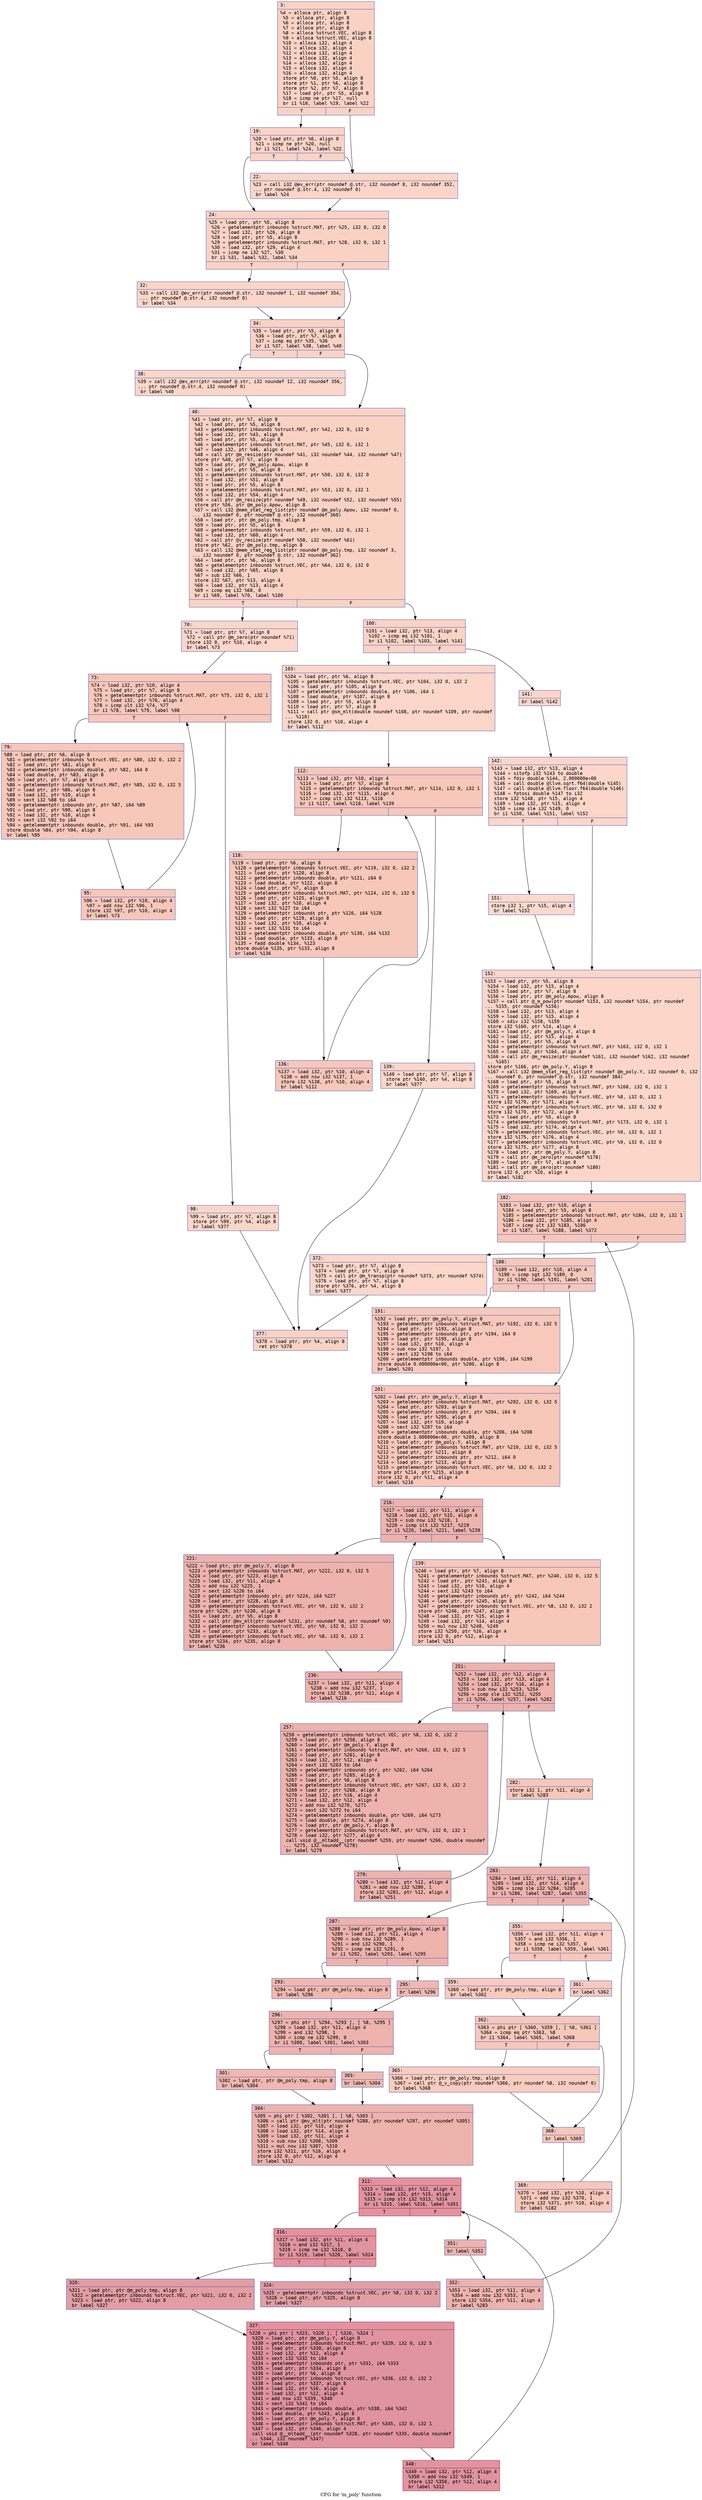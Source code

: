 digraph "CFG for 'm_poly' function" {
	label="CFG for 'm_poly' function";

	Node0x60000008cd70 [shape=record,color="#3d50c3ff", style=filled, fillcolor="#f4987a70" fontname="Courier",label="{3:\l|  %4 = alloca ptr, align 8\l  %5 = alloca ptr, align 8\l  %6 = alloca ptr, align 8\l  %7 = alloca ptr, align 8\l  %8 = alloca %struct.VEC, align 8\l  %9 = alloca %struct.VEC, align 8\l  %10 = alloca i32, align 4\l  %11 = alloca i32, align 4\l  %12 = alloca i32, align 4\l  %13 = alloca i32, align 4\l  %14 = alloca i32, align 4\l  %15 = alloca i32, align 4\l  %16 = alloca i32, align 4\l  store ptr %0, ptr %5, align 8\l  store ptr %1, ptr %6, align 8\l  store ptr %2, ptr %7, align 8\l  %17 = load ptr, ptr %5, align 8\l  %18 = icmp ne ptr %17, null\l  br i1 %18, label %19, label %22\l|{<s0>T|<s1>F}}"];
	Node0x60000008cd70:s0 -> Node0x60000008cdc0[tooltip="3 -> 19\nProbability 62.50%" ];
	Node0x60000008cd70:s1 -> Node0x60000008ce10[tooltip="3 -> 22\nProbability 37.50%" ];
	Node0x60000008cdc0 [shape=record,color="#3d50c3ff", style=filled, fillcolor="#f59c7d70" fontname="Courier",label="{19:\l|  %20 = load ptr, ptr %6, align 8\l  %21 = icmp ne ptr %20, null\l  br i1 %21, label %24, label %22\l|{<s0>T|<s1>F}}"];
	Node0x60000008cdc0:s0 -> Node0x60000008ce60[tooltip="19 -> 24\nProbability 62.50%" ];
	Node0x60000008cdc0:s1 -> Node0x60000008ce10[tooltip="19 -> 22\nProbability 37.50%" ];
	Node0x60000008ce10 [shape=record,color="#3d50c3ff", style=filled, fillcolor="#f5a08170" fontname="Courier",label="{22:\l|  %23 = call i32 @ev_err(ptr noundef @.str, i32 noundef 8, i32 noundef 352,\l... ptr noundef @.str.4, i32 noundef 0)\l  br label %24\l}"];
	Node0x60000008ce10 -> Node0x60000008ce60[tooltip="22 -> 24\nProbability 100.00%" ];
	Node0x60000008ce60 [shape=record,color="#3d50c3ff", style=filled, fillcolor="#f4987a70" fontname="Courier",label="{24:\l|  %25 = load ptr, ptr %5, align 8\l  %26 = getelementptr inbounds %struct.MAT, ptr %25, i32 0, i32 0\l  %27 = load i32, ptr %26, align 8\l  %28 = load ptr, ptr %5, align 8\l  %29 = getelementptr inbounds %struct.MAT, ptr %28, i32 0, i32 1\l  %30 = load i32, ptr %29, align 4\l  %31 = icmp ne i32 %27, %30\l  br i1 %31, label %32, label %34\l|{<s0>T|<s1>F}}"];
	Node0x60000008ce60:s0 -> Node0x60000008ceb0[tooltip="24 -> 32\nProbability 50.00%" ];
	Node0x60000008ce60:s1 -> Node0x60000008cf00[tooltip="24 -> 34\nProbability 50.00%" ];
	Node0x60000008ceb0 [shape=record,color="#3d50c3ff", style=filled, fillcolor="#f5a08170" fontname="Courier",label="{32:\l|  %33 = call i32 @ev_err(ptr noundef @.str, i32 noundef 1, i32 noundef 354,\l... ptr noundef @.str.4, i32 noundef 0)\l  br label %34\l}"];
	Node0x60000008ceb0 -> Node0x60000008cf00[tooltip="32 -> 34\nProbability 100.00%" ];
	Node0x60000008cf00 [shape=record,color="#3d50c3ff", style=filled, fillcolor="#f4987a70" fontname="Courier",label="{34:\l|  %35 = load ptr, ptr %5, align 8\l  %36 = load ptr, ptr %7, align 8\l  %37 = icmp eq ptr %35, %36\l  br i1 %37, label %38, label %40\l|{<s0>T|<s1>F}}"];
	Node0x60000008cf00:s0 -> Node0x60000008cf50[tooltip="34 -> 38\nProbability 37.50%" ];
	Node0x60000008cf00:s1 -> Node0x60000008cfa0[tooltip="34 -> 40\nProbability 62.50%" ];
	Node0x60000008cf50 [shape=record,color="#3d50c3ff", style=filled, fillcolor="#f6a38570" fontname="Courier",label="{38:\l|  %39 = call i32 @ev_err(ptr noundef @.str, i32 noundef 12, i32 noundef 356,\l... ptr noundef @.str.4, i32 noundef 0)\l  br label %40\l}"];
	Node0x60000008cf50 -> Node0x60000008cfa0[tooltip="38 -> 40\nProbability 100.00%" ];
	Node0x60000008cfa0 [shape=record,color="#3d50c3ff", style=filled, fillcolor="#f4987a70" fontname="Courier",label="{40:\l|  %41 = load ptr, ptr %7, align 8\l  %42 = load ptr, ptr %5, align 8\l  %43 = getelementptr inbounds %struct.MAT, ptr %42, i32 0, i32 0\l  %44 = load i32, ptr %43, align 8\l  %45 = load ptr, ptr %5, align 8\l  %46 = getelementptr inbounds %struct.MAT, ptr %45, i32 0, i32 1\l  %47 = load i32, ptr %46, align 4\l  %48 = call ptr @m_resize(ptr noundef %41, i32 noundef %44, i32 noundef %47)\l  store ptr %48, ptr %7, align 8\l  %49 = load ptr, ptr @m_poly.Apow, align 8\l  %50 = load ptr, ptr %5, align 8\l  %51 = getelementptr inbounds %struct.MAT, ptr %50, i32 0, i32 0\l  %52 = load i32, ptr %51, align 8\l  %53 = load ptr, ptr %5, align 8\l  %54 = getelementptr inbounds %struct.MAT, ptr %53, i32 0, i32 1\l  %55 = load i32, ptr %54, align 4\l  %56 = call ptr @m_resize(ptr noundef %49, i32 noundef %52, i32 noundef %55)\l  store ptr %56, ptr @m_poly.Apow, align 8\l  %57 = call i32 @mem_stat_reg_list(ptr noundef @m_poly.Apow, i32 noundef 0,\l... i32 noundef 0, ptr noundef @.str, i32 noundef 360)\l  %58 = load ptr, ptr @m_poly.tmp, align 8\l  %59 = load ptr, ptr %5, align 8\l  %60 = getelementptr inbounds %struct.MAT, ptr %59, i32 0, i32 1\l  %61 = load i32, ptr %60, align 4\l  %62 = call ptr @v_resize(ptr noundef %58, i32 noundef %61)\l  store ptr %62, ptr @m_poly.tmp, align 8\l  %63 = call i32 @mem_stat_reg_list(ptr noundef @m_poly.tmp, i32 noundef 3,\l... i32 noundef 0, ptr noundef @.str, i32 noundef 362)\l  %64 = load ptr, ptr %6, align 8\l  %65 = getelementptr inbounds %struct.VEC, ptr %64, i32 0, i32 0\l  %66 = load i32, ptr %65, align 8\l  %67 = sub i32 %66, 1\l  store i32 %67, ptr %13, align 4\l  %68 = load i32, ptr %13, align 4\l  %69 = icmp eq i32 %68, 0\l  br i1 %69, label %70, label %100\l|{<s0>T|<s1>F}}"];
	Node0x60000008cfa0:s0 -> Node0x60000008cff0[tooltip="40 -> 70\nProbability 37.50%" ];
	Node0x60000008cfa0:s1 -> Node0x60000008d180[tooltip="40 -> 100\nProbability 62.50%" ];
	Node0x60000008cff0 [shape=record,color="#3d50c3ff", style=filled, fillcolor="#f6a38570" fontname="Courier",label="{70:\l|  %71 = load ptr, ptr %7, align 8\l  %72 = call ptr @m_zero(ptr noundef %71)\l  store i32 0, ptr %10, align 4\l  br label %73\l}"];
	Node0x60000008cff0 -> Node0x60000008d040[tooltip="70 -> 73\nProbability 100.00%" ];
	Node0x60000008d040 [shape=record,color="#3d50c3ff", style=filled, fillcolor="#ec7f6370" fontname="Courier",label="{73:\l|  %74 = load i32, ptr %10, align 4\l  %75 = load ptr, ptr %7, align 8\l  %76 = getelementptr inbounds %struct.MAT, ptr %75, i32 0, i32 1\l  %77 = load i32, ptr %76, align 4\l  %78 = icmp ult i32 %74, %77\l  br i1 %78, label %79, label %98\l|{<s0>T|<s1>F}}"];
	Node0x60000008d040:s0 -> Node0x60000008d090[tooltip="73 -> 79\nProbability 96.88%" ];
	Node0x60000008d040:s1 -> Node0x60000008d130[tooltip="73 -> 98\nProbability 3.12%" ];
	Node0x60000008d090 [shape=record,color="#3d50c3ff", style=filled, fillcolor="#ec7f6370" fontname="Courier",label="{79:\l|  %80 = load ptr, ptr %6, align 8\l  %81 = getelementptr inbounds %struct.VEC, ptr %80, i32 0, i32 2\l  %82 = load ptr, ptr %81, align 8\l  %83 = getelementptr inbounds double, ptr %82, i64 0\l  %84 = load double, ptr %83, align 8\l  %85 = load ptr, ptr %7, align 8\l  %86 = getelementptr inbounds %struct.MAT, ptr %85, i32 0, i32 5\l  %87 = load ptr, ptr %86, align 8\l  %88 = load i32, ptr %10, align 4\l  %89 = sext i32 %88 to i64\l  %90 = getelementptr inbounds ptr, ptr %87, i64 %89\l  %91 = load ptr, ptr %90, align 8\l  %92 = load i32, ptr %10, align 4\l  %93 = sext i32 %92 to i64\l  %94 = getelementptr inbounds double, ptr %91, i64 %93\l  store double %84, ptr %94, align 8\l  br label %95\l}"];
	Node0x60000008d090 -> Node0x60000008d0e0[tooltip="79 -> 95\nProbability 100.00%" ];
	Node0x60000008d0e0 [shape=record,color="#3d50c3ff", style=filled, fillcolor="#ec7f6370" fontname="Courier",label="{95:\l|  %96 = load i32, ptr %10, align 4\l  %97 = add nsw i32 %96, 1\l  store i32 %97, ptr %10, align 4\l  br label %73\l}"];
	Node0x60000008d0e0 -> Node0x60000008d040[tooltip="95 -> 73\nProbability 100.00%" ];
	Node0x60000008d130 [shape=record,color="#3d50c3ff", style=filled, fillcolor="#f6a38570" fontname="Courier",label="{98:\l|  %99 = load ptr, ptr %7, align 8\l  store ptr %99, ptr %4, align 8\l  br label %377\l}"];
	Node0x60000008d130 -> Node0x60000008dfe0[tooltip="98 -> 377\nProbability 100.00%" ];
	Node0x60000008d180 [shape=record,color="#3d50c3ff", style=filled, fillcolor="#f59c7d70" fontname="Courier",label="{100:\l|  %101 = load i32, ptr %13, align 4\l  %102 = icmp eq i32 %101, 1\l  br i1 %102, label %103, label %141\l|{<s0>T|<s1>F}}"];
	Node0x60000008d180:s0 -> Node0x60000008d1d0[tooltip="100 -> 103\nProbability 50.00%" ];
	Node0x60000008d180:s1 -> Node0x60000008d360[tooltip="100 -> 141\nProbability 50.00%" ];
	Node0x60000008d1d0 [shape=record,color="#3d50c3ff", style=filled, fillcolor="#f6a38570" fontname="Courier",label="{103:\l|  %104 = load ptr, ptr %6, align 8\l  %105 = getelementptr inbounds %struct.VEC, ptr %104, i32 0, i32 2\l  %106 = load ptr, ptr %105, align 8\l  %107 = getelementptr inbounds double, ptr %106, i64 1\l  %108 = load double, ptr %107, align 8\l  %109 = load ptr, ptr %5, align 8\l  %110 = load ptr, ptr %7, align 8\l  %111 = call ptr @sm_mlt(double noundef %108, ptr noundef %109, ptr noundef\l... %110)\l  store i32 0, ptr %10, align 4\l  br label %112\l}"];
	Node0x60000008d1d0 -> Node0x60000008d220[tooltip="103 -> 112\nProbability 100.00%" ];
	Node0x60000008d220 [shape=record,color="#3d50c3ff", style=filled, fillcolor="#ec7f6370" fontname="Courier",label="{112:\l|  %113 = load i32, ptr %10, align 4\l  %114 = load ptr, ptr %7, align 8\l  %115 = getelementptr inbounds %struct.MAT, ptr %114, i32 0, i32 1\l  %116 = load i32, ptr %115, align 4\l  %117 = icmp ult i32 %113, %116\l  br i1 %117, label %118, label %139\l|{<s0>T|<s1>F}}"];
	Node0x60000008d220:s0 -> Node0x60000008d270[tooltip="112 -> 118\nProbability 96.88%" ];
	Node0x60000008d220:s1 -> Node0x60000008d310[tooltip="112 -> 139\nProbability 3.12%" ];
	Node0x60000008d270 [shape=record,color="#3d50c3ff", style=filled, fillcolor="#ec7f6370" fontname="Courier",label="{118:\l|  %119 = load ptr, ptr %6, align 8\l  %120 = getelementptr inbounds %struct.VEC, ptr %119, i32 0, i32 2\l  %121 = load ptr, ptr %120, align 8\l  %122 = getelementptr inbounds double, ptr %121, i64 0\l  %123 = load double, ptr %122, align 8\l  %124 = load ptr, ptr %7, align 8\l  %125 = getelementptr inbounds %struct.MAT, ptr %124, i32 0, i32 5\l  %126 = load ptr, ptr %125, align 8\l  %127 = load i32, ptr %10, align 4\l  %128 = sext i32 %127 to i64\l  %129 = getelementptr inbounds ptr, ptr %126, i64 %128\l  %130 = load ptr, ptr %129, align 8\l  %131 = load i32, ptr %10, align 4\l  %132 = sext i32 %131 to i64\l  %133 = getelementptr inbounds double, ptr %130, i64 %132\l  %134 = load double, ptr %133, align 8\l  %135 = fadd double %134, %123\l  store double %135, ptr %133, align 8\l  br label %136\l}"];
	Node0x60000008d270 -> Node0x60000008d2c0[tooltip="118 -> 136\nProbability 100.00%" ];
	Node0x60000008d2c0 [shape=record,color="#3d50c3ff", style=filled, fillcolor="#ec7f6370" fontname="Courier",label="{136:\l|  %137 = load i32, ptr %10, align 4\l  %138 = add nsw i32 %137, 1\l  store i32 %138, ptr %10, align 4\l  br label %112\l}"];
	Node0x60000008d2c0 -> Node0x60000008d220[tooltip="136 -> 112\nProbability 100.00%" ];
	Node0x60000008d310 [shape=record,color="#3d50c3ff", style=filled, fillcolor="#f6a38570" fontname="Courier",label="{139:\l|  %140 = load ptr, ptr %7, align 8\l  store ptr %140, ptr %4, align 8\l  br label %377\l}"];
	Node0x60000008d310 -> Node0x60000008dfe0[tooltip="139 -> 377\nProbability 100.00%" ];
	Node0x60000008d360 [shape=record,color="#3d50c3ff", style=filled, fillcolor="#f6a38570" fontname="Courier",label="{141:\l|  br label %142\l}"];
	Node0x60000008d360 -> Node0x60000008d3b0[tooltip="141 -> 142\nProbability 100.00%" ];
	Node0x60000008d3b0 [shape=record,color="#3d50c3ff", style=filled, fillcolor="#f6a38570" fontname="Courier",label="{142:\l|  %143 = load i32, ptr %13, align 4\l  %144 = sitofp i32 %143 to double\l  %145 = fdiv double %144, 2.000000e+00\l  %146 = call double @llvm.sqrt.f64(double %145)\l  %147 = call double @llvm.floor.f64(double %146)\l  %148 = fptosi double %147 to i32\l  store i32 %148, ptr %15, align 4\l  %149 = load i32, ptr %15, align 4\l  %150 = icmp sle i32 %149, 0\l  br i1 %150, label %151, label %152\l|{<s0>T|<s1>F}}"];
	Node0x60000008d3b0:s0 -> Node0x60000008d400[tooltip="142 -> 151\nProbability 50.00%" ];
	Node0x60000008d3b0:s1 -> Node0x60000008d450[tooltip="142 -> 152\nProbability 50.00%" ];
	Node0x60000008d400 [shape=record,color="#3d50c3ff", style=filled, fillcolor="#f7ac8e70" fontname="Courier",label="{151:\l|  store i32 1, ptr %15, align 4\l  br label %152\l}"];
	Node0x60000008d400 -> Node0x60000008d450[tooltip="151 -> 152\nProbability 100.00%" ];
	Node0x60000008d450 [shape=record,color="#3d50c3ff", style=filled, fillcolor="#f6a38570" fontname="Courier",label="{152:\l|  %153 = load ptr, ptr %5, align 8\l  %154 = load i32, ptr %15, align 4\l  %155 = load ptr, ptr %7, align 8\l  %156 = load ptr, ptr @m_poly.Apow, align 8\l  %157 = call ptr @_m_pow(ptr noundef %153, i32 noundef %154, ptr noundef\l... %155, ptr noundef %156)\l  %158 = load i32, ptr %13, align 4\l  %159 = load i32, ptr %15, align 4\l  %160 = sdiv i32 %158, %159\l  store i32 %160, ptr %14, align 4\l  %161 = load ptr, ptr @m_poly.Y, align 8\l  %162 = load i32, ptr %15, align 4\l  %163 = load ptr, ptr %5, align 8\l  %164 = getelementptr inbounds %struct.MAT, ptr %163, i32 0, i32 1\l  %165 = load i32, ptr %164, align 4\l  %166 = call ptr @m_resize(ptr noundef %161, i32 noundef %162, i32 noundef\l... %165)\l  store ptr %166, ptr @m_poly.Y, align 8\l  %167 = call i32 @mem_stat_reg_list(ptr noundef @m_poly.Y, i32 noundef 0, i32\l... noundef 0, ptr noundef @.str, i32 noundef 384)\l  %168 = load ptr, ptr %5, align 8\l  %169 = getelementptr inbounds %struct.MAT, ptr %168, i32 0, i32 1\l  %170 = load i32, ptr %169, align 4\l  %171 = getelementptr inbounds %struct.VEC, ptr %8, i32 0, i32 1\l  store i32 %170, ptr %171, align 4\l  %172 = getelementptr inbounds %struct.VEC, ptr %8, i32 0, i32 0\l  store i32 %170, ptr %172, align 8\l  %173 = load ptr, ptr %5, align 8\l  %174 = getelementptr inbounds %struct.MAT, ptr %173, i32 0, i32 1\l  %175 = load i32, ptr %174, align 4\l  %176 = getelementptr inbounds %struct.VEC, ptr %9, i32 0, i32 1\l  store i32 %175, ptr %176, align 4\l  %177 = getelementptr inbounds %struct.VEC, ptr %9, i32 0, i32 0\l  store i32 %175, ptr %177, align 8\l  %178 = load ptr, ptr @m_poly.Y, align 8\l  %179 = call ptr @m_zero(ptr noundef %178)\l  %180 = load ptr, ptr %7, align 8\l  %181 = call ptr @m_zero(ptr noundef %180)\l  store i32 0, ptr %10, align 4\l  br label %182\l}"];
	Node0x60000008d450 -> Node0x60000008d4a0[tooltip="152 -> 182\nProbability 100.00%" ];
	Node0x60000008d4a0 [shape=record,color="#3d50c3ff", style=filled, fillcolor="#ec7f6370" fontname="Courier",label="{182:\l|  %183 = load i32, ptr %10, align 4\l  %184 = load ptr, ptr %5, align 8\l  %185 = getelementptr inbounds %struct.MAT, ptr %184, i32 0, i32 1\l  %186 = load i32, ptr %185, align 4\l  %187 = icmp ult i32 %183, %186\l  br i1 %187, label %188, label %372\l|{<s0>T|<s1>F}}"];
	Node0x60000008d4a0:s0 -> Node0x60000008d4f0[tooltip="182 -> 188\nProbability 96.88%" ];
	Node0x60000008d4a0:s1 -> Node0x60000008df90[tooltip="182 -> 372\nProbability 3.12%" ];
	Node0x60000008d4f0 [shape=record,color="#3d50c3ff", style=filled, fillcolor="#ec7f6370" fontname="Courier",label="{188:\l|  %189 = load i32, ptr %10, align 4\l  %190 = icmp sgt i32 %189, 0\l  br i1 %190, label %191, label %201\l|{<s0>T|<s1>F}}"];
	Node0x60000008d4f0:s0 -> Node0x60000008d540[tooltip="188 -> 191\nProbability 62.50%" ];
	Node0x60000008d4f0:s1 -> Node0x60000008d590[tooltip="188 -> 201\nProbability 37.50%" ];
	Node0x60000008d540 [shape=record,color="#3d50c3ff", style=filled, fillcolor="#ed836670" fontname="Courier",label="{191:\l|  %192 = load ptr, ptr @m_poly.Y, align 8\l  %193 = getelementptr inbounds %struct.MAT, ptr %192, i32 0, i32 5\l  %194 = load ptr, ptr %193, align 8\l  %195 = getelementptr inbounds ptr, ptr %194, i64 0\l  %196 = load ptr, ptr %195, align 8\l  %197 = load i32, ptr %10, align 4\l  %198 = sub nsw i32 %197, 1\l  %199 = sext i32 %198 to i64\l  %200 = getelementptr inbounds double, ptr %196, i64 %199\l  store double 0.000000e+00, ptr %200, align 8\l  br label %201\l}"];
	Node0x60000008d540 -> Node0x60000008d590[tooltip="191 -> 201\nProbability 100.00%" ];
	Node0x60000008d590 [shape=record,color="#3d50c3ff", style=filled, fillcolor="#ec7f6370" fontname="Courier",label="{201:\l|  %202 = load ptr, ptr @m_poly.Y, align 8\l  %203 = getelementptr inbounds %struct.MAT, ptr %202, i32 0, i32 5\l  %204 = load ptr, ptr %203, align 8\l  %205 = getelementptr inbounds ptr, ptr %204, i64 0\l  %206 = load ptr, ptr %205, align 8\l  %207 = load i32, ptr %10, align 4\l  %208 = sext i32 %207 to i64\l  %209 = getelementptr inbounds double, ptr %206, i64 %208\l  store double 1.000000e+00, ptr %209, align 8\l  %210 = load ptr, ptr @m_poly.Y, align 8\l  %211 = getelementptr inbounds %struct.MAT, ptr %210, i32 0, i32 5\l  %212 = load ptr, ptr %211, align 8\l  %213 = getelementptr inbounds ptr, ptr %212, i64 0\l  %214 = load ptr, ptr %213, align 8\l  %215 = getelementptr inbounds %struct.VEC, ptr %8, i32 0, i32 2\l  store ptr %214, ptr %215, align 8\l  store i32 0, ptr %11, align 4\l  br label %216\l}"];
	Node0x60000008d590 -> Node0x60000008d5e0[tooltip="201 -> 216\nProbability 100.00%" ];
	Node0x60000008d5e0 [shape=record,color="#3d50c3ff", style=filled, fillcolor="#d6524470" fontname="Courier",label="{216:\l|  %217 = load i32, ptr %11, align 4\l  %218 = load i32, ptr %15, align 4\l  %219 = sub nsw i32 %218, 1\l  %220 = icmp slt i32 %217, %219\l  br i1 %220, label %221, label %239\l|{<s0>T|<s1>F}}"];
	Node0x60000008d5e0:s0 -> Node0x60000008d630[tooltip="216 -> 221\nProbability 96.88%" ];
	Node0x60000008d5e0:s1 -> Node0x60000008d6d0[tooltip="216 -> 239\nProbability 3.12%" ];
	Node0x60000008d630 [shape=record,color="#3d50c3ff", style=filled, fillcolor="#d6524470" fontname="Courier",label="{221:\l|  %222 = load ptr, ptr @m_poly.Y, align 8\l  %223 = getelementptr inbounds %struct.MAT, ptr %222, i32 0, i32 5\l  %224 = load ptr, ptr %223, align 8\l  %225 = load i32, ptr %11, align 4\l  %226 = add nsw i32 %225, 1\l  %227 = sext i32 %226 to i64\l  %228 = getelementptr inbounds ptr, ptr %224, i64 %227\l  %229 = load ptr, ptr %228, align 8\l  %230 = getelementptr inbounds %struct.VEC, ptr %9, i32 0, i32 2\l  store ptr %229, ptr %230, align 8\l  %231 = load ptr, ptr %5, align 8\l  %232 = call ptr @mv_mlt(ptr noundef %231, ptr noundef %8, ptr noundef %9)\l  %233 = getelementptr inbounds %struct.VEC, ptr %9, i32 0, i32 2\l  %234 = load ptr, ptr %233, align 8\l  %235 = getelementptr inbounds %struct.VEC, ptr %8, i32 0, i32 2\l  store ptr %234, ptr %235, align 8\l  br label %236\l}"];
	Node0x60000008d630 -> Node0x60000008d680[tooltip="221 -> 236\nProbability 100.00%" ];
	Node0x60000008d680 [shape=record,color="#3d50c3ff", style=filled, fillcolor="#d6524470" fontname="Courier",label="{236:\l|  %237 = load i32, ptr %11, align 4\l  %238 = add nsw i32 %237, 1\l  store i32 %238, ptr %11, align 4\l  br label %216\l}"];
	Node0x60000008d680 -> Node0x60000008d5e0[tooltip="236 -> 216\nProbability 100.00%" ];
	Node0x60000008d6d0 [shape=record,color="#3d50c3ff", style=filled, fillcolor="#ec7f6370" fontname="Courier",label="{239:\l|  %240 = load ptr, ptr %7, align 8\l  %241 = getelementptr inbounds %struct.MAT, ptr %240, i32 0, i32 5\l  %242 = load ptr, ptr %241, align 8\l  %243 = load i32, ptr %10, align 4\l  %244 = sext i32 %243 to i64\l  %245 = getelementptr inbounds ptr, ptr %242, i64 %244\l  %246 = load ptr, ptr %245, align 8\l  %247 = getelementptr inbounds %struct.VEC, ptr %8, i32 0, i32 2\l  store ptr %246, ptr %247, align 8\l  %248 = load i32, ptr %15, align 4\l  %249 = load i32, ptr %14, align 4\l  %250 = mul nsw i32 %248, %249\l  store i32 %250, ptr %16, align 4\l  store i32 0, ptr %12, align 4\l  br label %251\l}"];
	Node0x60000008d6d0 -> Node0x60000008d720[tooltip="239 -> 251\nProbability 100.00%" ];
	Node0x60000008d720 [shape=record,color="#3d50c3ff", style=filled, fillcolor="#d6524470" fontname="Courier",label="{251:\l|  %252 = load i32, ptr %12, align 4\l  %253 = load i32, ptr %13, align 4\l  %254 = load i32, ptr %16, align 4\l  %255 = sub nsw i32 %253, %254\l  %256 = icmp sle i32 %252, %255\l  br i1 %256, label %257, label %282\l|{<s0>T|<s1>F}}"];
	Node0x60000008d720:s0 -> Node0x60000008d770[tooltip="251 -> 257\nProbability 96.88%" ];
	Node0x60000008d720:s1 -> Node0x60000008d810[tooltip="251 -> 282\nProbability 3.12%" ];
	Node0x60000008d770 [shape=record,color="#3d50c3ff", style=filled, fillcolor="#d6524470" fontname="Courier",label="{257:\l|  %258 = getelementptr inbounds %struct.VEC, ptr %8, i32 0, i32 2\l  %259 = load ptr, ptr %258, align 8\l  %260 = load ptr, ptr @m_poly.Y, align 8\l  %261 = getelementptr inbounds %struct.MAT, ptr %260, i32 0, i32 5\l  %262 = load ptr, ptr %261, align 8\l  %263 = load i32, ptr %12, align 4\l  %264 = sext i32 %263 to i64\l  %265 = getelementptr inbounds ptr, ptr %262, i64 %264\l  %266 = load ptr, ptr %265, align 8\l  %267 = load ptr, ptr %6, align 8\l  %268 = getelementptr inbounds %struct.VEC, ptr %267, i32 0, i32 2\l  %269 = load ptr, ptr %268, align 8\l  %270 = load i32, ptr %16, align 4\l  %271 = load i32, ptr %12, align 4\l  %272 = add nsw i32 %270, %271\l  %273 = sext i32 %272 to i64\l  %274 = getelementptr inbounds double, ptr %269, i64 %273\l  %275 = load double, ptr %274, align 8\l  %276 = load ptr, ptr @m_poly.Y, align 8\l  %277 = getelementptr inbounds %struct.MAT, ptr %276, i32 0, i32 1\l  %278 = load i32, ptr %277, align 4\l  call void @__mltadd__(ptr noundef %259, ptr noundef %266, double noundef\l... %275, i32 noundef %278)\l  br label %279\l}"];
	Node0x60000008d770 -> Node0x60000008d7c0[tooltip="257 -> 279\nProbability 100.00%" ];
	Node0x60000008d7c0 [shape=record,color="#3d50c3ff", style=filled, fillcolor="#d6524470" fontname="Courier",label="{279:\l|  %280 = load i32, ptr %12, align 4\l  %281 = add nsw i32 %280, 1\l  store i32 %281, ptr %12, align 4\l  br label %251\l}"];
	Node0x60000008d7c0 -> Node0x60000008d720[tooltip="279 -> 251\nProbability 100.00%" ];
	Node0x60000008d810 [shape=record,color="#3d50c3ff", style=filled, fillcolor="#ec7f6370" fontname="Courier",label="{282:\l|  store i32 1, ptr %11, align 4\l  br label %283\l}"];
	Node0x60000008d810 -> Node0x60000008d860[tooltip="282 -> 283\nProbability 100.00%" ];
	Node0x60000008d860 [shape=record,color="#3d50c3ff", style=filled, fillcolor="#d6524470" fontname="Courier",label="{283:\l|  %284 = load i32, ptr %11, align 4\l  %285 = load i32, ptr %14, align 4\l  %286 = icmp sle i32 %284, %285\l  br i1 %286, label %287, label %355\l|{<s0>T|<s1>F}}"];
	Node0x60000008d860:s0 -> Node0x60000008d8b0[tooltip="283 -> 287\nProbability 96.88%" ];
	Node0x60000008d860:s1 -> Node0x60000008dd60[tooltip="283 -> 355\nProbability 3.12%" ];
	Node0x60000008d8b0 [shape=record,color="#3d50c3ff", style=filled, fillcolor="#d6524470" fontname="Courier",label="{287:\l|  %288 = load ptr, ptr @m_poly.Apow, align 8\l  %289 = load i32, ptr %11, align 4\l  %290 = sub nsw i32 %289, 1\l  %291 = and i32 %290, 1\l  %292 = icmp ne i32 %291, 0\l  br i1 %292, label %293, label %295\l|{<s0>T|<s1>F}}"];
	Node0x60000008d8b0:s0 -> Node0x60000008d900[tooltip="287 -> 293\nProbability 50.00%" ];
	Node0x60000008d8b0:s1 -> Node0x60000008d950[tooltip="287 -> 295\nProbability 50.00%" ];
	Node0x60000008d900 [shape=record,color="#3d50c3ff", style=filled, fillcolor="#dc5d4a70" fontname="Courier",label="{293:\l|  %294 = load ptr, ptr @m_poly.tmp, align 8\l  br label %296\l}"];
	Node0x60000008d900 -> Node0x60000008d9a0[tooltip="293 -> 296\nProbability 100.00%" ];
	Node0x60000008d950 [shape=record,color="#3d50c3ff", style=filled, fillcolor="#dc5d4a70" fontname="Courier",label="{295:\l|  br label %296\l}"];
	Node0x60000008d950 -> Node0x60000008d9a0[tooltip="295 -> 296\nProbability 100.00%" ];
	Node0x60000008d9a0 [shape=record,color="#3d50c3ff", style=filled, fillcolor="#d6524470" fontname="Courier",label="{296:\l|  %297 = phi ptr [ %294, %293 ], [ %8, %295 ]\l  %298 = load i32, ptr %11, align 4\l  %299 = and i32 %298, 1\l  %300 = icmp ne i32 %299, 0\l  br i1 %300, label %301, label %303\l|{<s0>T|<s1>F}}"];
	Node0x60000008d9a0:s0 -> Node0x60000008d9f0[tooltip="296 -> 301\nProbability 50.00%" ];
	Node0x60000008d9a0:s1 -> Node0x60000008da40[tooltip="296 -> 303\nProbability 50.00%" ];
	Node0x60000008d9f0 [shape=record,color="#3d50c3ff", style=filled, fillcolor="#dc5d4a70" fontname="Courier",label="{301:\l|  %302 = load ptr, ptr @m_poly.tmp, align 8\l  br label %304\l}"];
	Node0x60000008d9f0 -> Node0x60000008da90[tooltip="301 -> 304\nProbability 100.00%" ];
	Node0x60000008da40 [shape=record,color="#3d50c3ff", style=filled, fillcolor="#dc5d4a70" fontname="Courier",label="{303:\l|  br label %304\l}"];
	Node0x60000008da40 -> Node0x60000008da90[tooltip="303 -> 304\nProbability 100.00%" ];
	Node0x60000008da90 [shape=record,color="#3d50c3ff", style=filled, fillcolor="#d6524470" fontname="Courier",label="{304:\l|  %305 = phi ptr [ %302, %301 ], [ %8, %303 ]\l  %306 = call ptr @mv_mlt(ptr noundef %288, ptr noundef %297, ptr noundef %305)\l  %307 = load i32, ptr %15, align 4\l  %308 = load i32, ptr %14, align 4\l  %309 = load i32, ptr %11, align 4\l  %310 = sub nsw i32 %308, %309\l  %311 = mul nsw i32 %307, %310\l  store i32 %311, ptr %16, align 4\l  store i32 0, ptr %12, align 4\l  br label %312\l}"];
	Node0x60000008da90 -> Node0x60000008dae0[tooltip="304 -> 312\nProbability 100.00%" ];
	Node0x60000008dae0 [shape=record,color="#b70d28ff", style=filled, fillcolor="#b70d2870" fontname="Courier",label="{312:\l|  %313 = load i32, ptr %12, align 4\l  %314 = load i32, ptr %15, align 4\l  %315 = icmp slt i32 %313, %314\l  br i1 %315, label %316, label %351\l|{<s0>T|<s1>F}}"];
	Node0x60000008dae0:s0 -> Node0x60000008db30[tooltip="312 -> 316\nProbability 96.88%" ];
	Node0x60000008dae0:s1 -> Node0x60000008dcc0[tooltip="312 -> 351\nProbability 3.12%" ];
	Node0x60000008db30 [shape=record,color="#b70d28ff", style=filled, fillcolor="#b70d2870" fontname="Courier",label="{316:\l|  %317 = load i32, ptr %11, align 4\l  %318 = and i32 %317, 1\l  %319 = icmp ne i32 %318, 0\l  br i1 %319, label %320, label %324\l|{<s0>T|<s1>F}}"];
	Node0x60000008db30:s0 -> Node0x60000008db80[tooltip="316 -> 320\nProbability 50.00%" ];
	Node0x60000008db30:s1 -> Node0x60000008dbd0[tooltip="316 -> 324\nProbability 50.00%" ];
	Node0x60000008db80 [shape=record,color="#3d50c3ff", style=filled, fillcolor="#be242e70" fontname="Courier",label="{320:\l|  %321 = load ptr, ptr @m_poly.tmp, align 8\l  %322 = getelementptr inbounds %struct.VEC, ptr %321, i32 0, i32 2\l  %323 = load ptr, ptr %322, align 8\l  br label %327\l}"];
	Node0x60000008db80 -> Node0x60000008dc20[tooltip="320 -> 327\nProbability 100.00%" ];
	Node0x60000008dbd0 [shape=record,color="#3d50c3ff", style=filled, fillcolor="#be242e70" fontname="Courier",label="{324:\l|  %325 = getelementptr inbounds %struct.VEC, ptr %8, i32 0, i32 2\l  %326 = load ptr, ptr %325, align 8\l  br label %327\l}"];
	Node0x60000008dbd0 -> Node0x60000008dc20[tooltip="324 -> 327\nProbability 100.00%" ];
	Node0x60000008dc20 [shape=record,color="#b70d28ff", style=filled, fillcolor="#b70d2870" fontname="Courier",label="{327:\l|  %328 = phi ptr [ %323, %320 ], [ %326, %324 ]\l  %329 = load ptr, ptr @m_poly.Y, align 8\l  %330 = getelementptr inbounds %struct.MAT, ptr %329, i32 0, i32 5\l  %331 = load ptr, ptr %330, align 8\l  %332 = load i32, ptr %12, align 4\l  %333 = sext i32 %332 to i64\l  %334 = getelementptr inbounds ptr, ptr %331, i64 %333\l  %335 = load ptr, ptr %334, align 8\l  %336 = load ptr, ptr %6, align 8\l  %337 = getelementptr inbounds %struct.VEC, ptr %336, i32 0, i32 2\l  %338 = load ptr, ptr %337, align 8\l  %339 = load i32, ptr %16, align 4\l  %340 = load i32, ptr %12, align 4\l  %341 = add nsw i32 %339, %340\l  %342 = sext i32 %341 to i64\l  %343 = getelementptr inbounds double, ptr %338, i64 %342\l  %344 = load double, ptr %343, align 8\l  %345 = load ptr, ptr @m_poly.Y, align 8\l  %346 = getelementptr inbounds %struct.MAT, ptr %345, i32 0, i32 1\l  %347 = load i32, ptr %346, align 4\l  call void @__mltadd__(ptr noundef %328, ptr noundef %335, double noundef\l... %344, i32 noundef %347)\l  br label %348\l}"];
	Node0x60000008dc20 -> Node0x60000008dc70[tooltip="327 -> 348\nProbability 100.00%" ];
	Node0x60000008dc70 [shape=record,color="#b70d28ff", style=filled, fillcolor="#b70d2870" fontname="Courier",label="{348:\l|  %349 = load i32, ptr %12, align 4\l  %350 = add nsw i32 %349, 1\l  store i32 %350, ptr %12, align 4\l  br label %312\l}"];
	Node0x60000008dc70 -> Node0x60000008dae0[tooltip="348 -> 312\nProbability 100.00%" ];
	Node0x60000008dcc0 [shape=record,color="#3d50c3ff", style=filled, fillcolor="#d6524470" fontname="Courier",label="{351:\l|  br label %352\l}"];
	Node0x60000008dcc0 -> Node0x60000008dd10[tooltip="351 -> 352\nProbability 100.00%" ];
	Node0x60000008dd10 [shape=record,color="#3d50c3ff", style=filled, fillcolor="#d6524470" fontname="Courier",label="{352:\l|  %353 = load i32, ptr %11, align 4\l  %354 = add nsw i32 %353, 1\l  store i32 %354, ptr %11, align 4\l  br label %283\l}"];
	Node0x60000008dd10 -> Node0x60000008d860[tooltip="352 -> 283\nProbability 100.00%" ];
	Node0x60000008dd60 [shape=record,color="#3d50c3ff", style=filled, fillcolor="#ec7f6370" fontname="Courier",label="{355:\l|  %356 = load i32, ptr %11, align 4\l  %357 = and i32 %356, 1\l  %358 = icmp ne i32 %357, 0\l  br i1 %358, label %359, label %361\l|{<s0>T|<s1>F}}"];
	Node0x60000008dd60:s0 -> Node0x60000008ddb0[tooltip="355 -> 359\nProbability 50.00%" ];
	Node0x60000008dd60:s1 -> Node0x60000008de00[tooltip="355 -> 361\nProbability 50.00%" ];
	Node0x60000008ddb0 [shape=record,color="#3d50c3ff", style=filled, fillcolor="#ef886b70" fontname="Courier",label="{359:\l|  %360 = load ptr, ptr @m_poly.tmp, align 8\l  br label %362\l}"];
	Node0x60000008ddb0 -> Node0x60000008de50[tooltip="359 -> 362\nProbability 100.00%" ];
	Node0x60000008de00 [shape=record,color="#3d50c3ff", style=filled, fillcolor="#ef886b70" fontname="Courier",label="{361:\l|  br label %362\l}"];
	Node0x60000008de00 -> Node0x60000008de50[tooltip="361 -> 362\nProbability 100.00%" ];
	Node0x60000008de50 [shape=record,color="#3d50c3ff", style=filled, fillcolor="#ec7f6370" fontname="Courier",label="{362:\l|  %363 = phi ptr [ %360, %359 ], [ %8, %361 ]\l  %364 = icmp eq ptr %363, %8\l  br i1 %364, label %365, label %368\l|{<s0>T|<s1>F}}"];
	Node0x60000008de50:s0 -> Node0x60000008dea0[tooltip="362 -> 365\nProbability 37.50%" ];
	Node0x60000008de50:s1 -> Node0x60000008def0[tooltip="362 -> 368\nProbability 62.50%" ];
	Node0x60000008dea0 [shape=record,color="#3d50c3ff", style=filled, fillcolor="#f08b6e70" fontname="Courier",label="{365:\l|  %366 = load ptr, ptr @m_poly.tmp, align 8\l  %367 = call ptr @_v_copy(ptr noundef %366, ptr noundef %8, i32 noundef 0)\l  br label %368\l}"];
	Node0x60000008dea0 -> Node0x60000008def0[tooltip="365 -> 368\nProbability 100.00%" ];
	Node0x60000008def0 [shape=record,color="#3d50c3ff", style=filled, fillcolor="#ec7f6370" fontname="Courier",label="{368:\l|  br label %369\l}"];
	Node0x60000008def0 -> Node0x60000008df40[tooltip="368 -> 369\nProbability 100.00%" ];
	Node0x60000008df40 [shape=record,color="#3d50c3ff", style=filled, fillcolor="#ec7f6370" fontname="Courier",label="{369:\l|  %370 = load i32, ptr %10, align 4\l  %371 = add nsw i32 %370, 1\l  store i32 %371, ptr %10, align 4\l  br label %182\l}"];
	Node0x60000008df40 -> Node0x60000008d4a0[tooltip="369 -> 182\nProbability 100.00%" ];
	Node0x60000008df90 [shape=record,color="#3d50c3ff", style=filled, fillcolor="#f6a38570" fontname="Courier",label="{372:\l|  %373 = load ptr, ptr %7, align 8\l  %374 = load ptr, ptr %7, align 8\l  %375 = call ptr @m_transp(ptr noundef %373, ptr noundef %374)\l  %376 = load ptr, ptr %7, align 8\l  store ptr %376, ptr %4, align 8\l  br label %377\l}"];
	Node0x60000008df90 -> Node0x60000008dfe0[tooltip="372 -> 377\nProbability 100.00%" ];
	Node0x60000008dfe0 [shape=record,color="#3d50c3ff", style=filled, fillcolor="#f4987a70" fontname="Courier",label="{377:\l|  %378 = load ptr, ptr %4, align 8\l  ret ptr %378\l}"];
}
